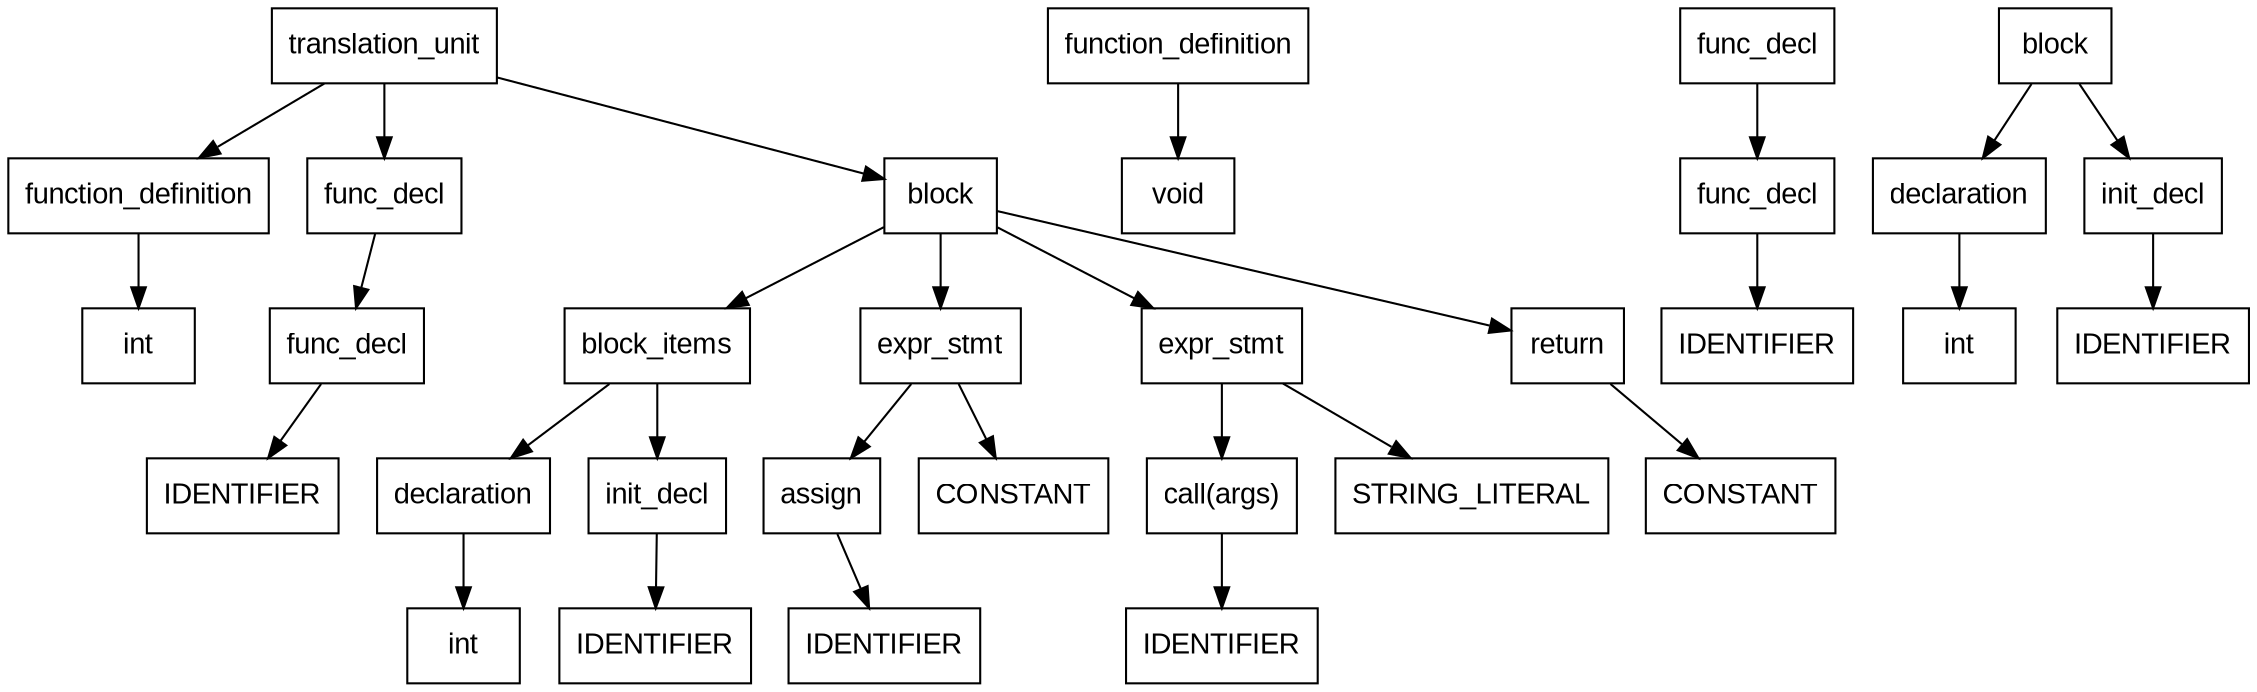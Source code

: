 digraph ParseTree {
node [shape=box, fontname="Arial"];
edge [fontname="Arial"];
  node1 [label="translation_unit"];
  node2 [label="function_definition"];
  node1 -> node2;
  node3 [label="int"];
  node2 -> node3;
  node4 [label="func_decl"];
  node1 -> node4;
  node5 [label="func_decl"];
  node4 -> node5;
  node6 [label="IDENTIFIER"];
  node5 -> node6;
  node7 [label="block"];
  node1 -> node7;
  node8 [label="block_items"];
  node7 -> node8;
  node9 [label="declaration"];
  node8 -> node9;
  node10 [label="int"];
  node9 -> node10;
  node11 [label="init_decl"];
  node8 -> node11;
  node12 [label="IDENTIFIER"];
  node11 -> node12;
  node13 [label="expr_stmt"];
  node7 -> node13;
  node14 [label="assign"];
  node13 -> node14;
  node15 [label="IDENTIFIER"];
  node14 -> node15;
  node16 [label="CONSTANT"];
  node13 -> node16;
  node17 [label="expr_stmt"];
  node7 -> node17;
  node18 [label="call(args)"];
  node17 -> node18;
  node19 [label="IDENTIFIER"];
  node18 -> node19;
  node20 [label="STRING_LITERAL"];
  node17 -> node20;
  node21 [label="return"];
  node7 -> node21;
  node22 [label="CONSTANT"];
  node21 -> node22;
  node23 [label="function_definition"];
  node24 [label="void"];
  node23 -> node24;
  node25 [label="func_decl"];
  node26 [label="func_decl"];
  node25 -> node26;
  node27 [label="IDENTIFIER"];
  node26 -> node27;
  node28 [label="block"];
  node29 [label="declaration"];
  node28 -> node29;
  node30 [label="int"];
  node29 -> node30;
  node31 [label="init_decl"];
  node28 -> node31;
  node32 [label="IDENTIFIER"];
  node31 -> node32;
}